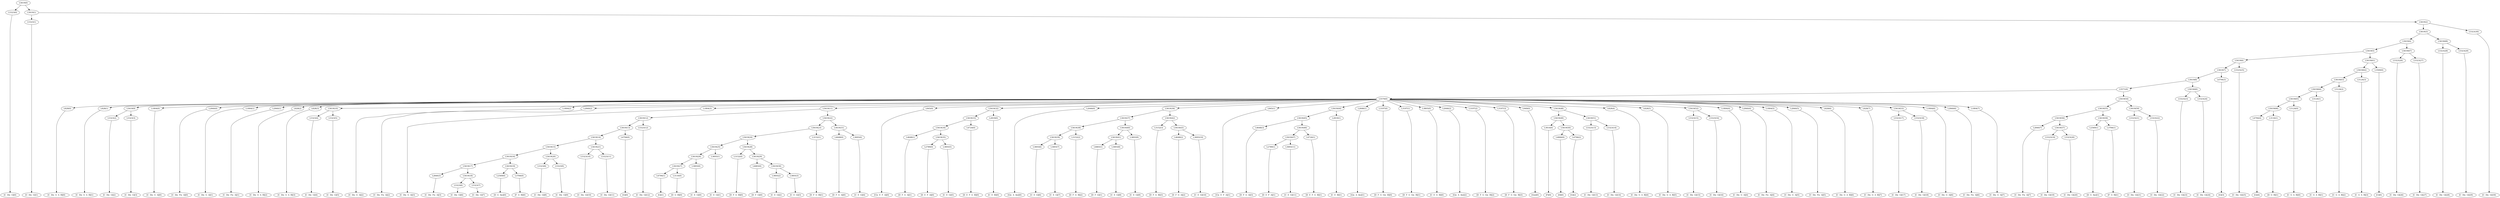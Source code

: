 digraph sample{
"L5323(0)"->"[C  Dis  G](0)"
"L5323(1)"->"[C  Dis  G](1)"
"L828(0)"->"[C  Dis  G  A  B](0)"
"L828(1)"->"[C  Dis  G  A  B](1)"
"L5323(2)"->"[C  Dis  G](2)"
"L5323(3)"->"[C  Dis  G](3)"
"L5619(9)"->"L5323(2)"
"L5619(9)"->"L5323(3)"
"L1804(0)"->"[C  Dis  G  A](0)"
"L2840(0)"->"[C  Dis  Fis  A](0)"
"L1804(1)"->"[C  Dis  G  A](1)"
"L2840(1)"->"[C  Dis  Fis  A](1)"
"L828(2)"->"[C  Dis  G  A  B](2)"
"L828(3)"->"[C  Dis  G  A  B](3)"
"L5323(4)"->"[C  Dis  G](4)"
"L5323(5)"->"[C  Dis  G](5)"
"L5619(10)"->"L5323(4)"
"L5619(10)"->"L5323(5)"
"L1804(2)"->"[C  Dis  G  A](2)"
"L2840(2)"->"[C  Dis  Fis  A](2)"
"L1804(3)"->"[C  Dis  G  A](3)"
"L2840(3)"->"[C  Dis  Fis  A](3)"
"L5323(6)"->"[C  Dis  G](6)"
"L5323(7)"->"[C  Dis  G](7)"
"L5619(18)"->"L5323(6)"
"L5619(18)"->"L5323(7)"
"L5619(17)"->"L2840(3)"
"L5619(17)"->"L5619(18)"
"L2569(0)"->"[D  G  Ais](0)"
"L3784(0)"->"[F  G  B](0)"
"L5619(19)"->"L2569(0)"
"L5619(19)"->"L3784(0)"
"L5619(16)"->"L5619(17)"
"L5619(16)"->"L5619(19)"
"L5323(8)"->"[C  Dis  G](8)"
"L5323(9)"->"[C  Dis  G](9)"
"L5619(20)"->"L5323(8)"
"L5619(20)"->"L5323(9)"
"L5619(15)"->"L5619(16)"
"L5619(15)"->"L5619(20)"
"L5323(10)"->"[C  Dis  G](10)"
"L5323(11)"->"[C  Dis  G](11)"
"L5619(21)"->"L5323(10)"
"L5619(21)"->"L5323(11)"
"L5619(14)"->"L5619(15)"
"L5619(14)"->"L5619(21)"
"L4794(0)"->"[G](0)"
"L5619(13)"->"L5619(14)"
"L5619(13)"->"L4794(0)"
"L5323(12)"->"[C  Dis  G](12)"
"L5619(12)"->"L5619(13)"
"L5619(12)"->"L5323(12)"
"L4794(1)"->"[G](1)"
"L3116(0)"->"[D  G  B](0)"
"L5619(27)"->"L4794(1)"
"L5619(27)"->"L3116(0)"
"L3693(0)"->"[C  E  G](0)"
"L5619(26)"->"L5619(27)"
"L5619(26)"->"L3693(0)"
"L3693(1)"->"[C  E  G](1)"
"L5619(25)"->"L5619(26)"
"L5619(25)"->"L3693(1)"
"L3152(0)"->"[D  F  G  B](0)"
"L4683(0)"->"[D  F  G](0)"
"L3693(2)"->"[C  E  G](2)"
"L3693(3)"->"[C  E  G](3)"
"L5619(30)"->"L3693(2)"
"L5619(30)"->"L3693(3)"
"L5619(29)"->"L4683(0)"
"L5619(29)"->"L5619(30)"
"L5619(28)"->"L3152(0)"
"L5619(28)"->"L5619(29)"
"L5619(24)"->"L5619(25)"
"L5619(24)"->"L5619(28)"
"L3152(1)"->"[D  F  G  B](1)"
"L5619(23)"->"L5619(24)"
"L5619(23)"->"L3152(1)"
"L4648(0)"->"[D  F  G  A](0)"
"L3693(4)"->"[C  E  G](4)"
"L5619(31)"->"L4648(0)"
"L5619(31)"->"L3693(4)"
"L5619(22)"->"L5619(23)"
"L5619(22)"->"L5619(31)"
"L5619(11)"->"L5619(12)"
"L5619(11)"->"L5619(22)"
"L845(0)"->"[Cis  E  F  A](0)"
"L4648(1)"->"[D  F  G  A](1)"
"L2789(0)"->"[D  E  F  A](0)"
"L3693(5)"->"[C  E  G](5)"
"L5619(35)"->"L2789(0)"
"L5619(35)"->"L3693(5)"
"L5619(34)"->"L4648(1)"
"L5619(34)"->"L5619(35)"
"L4724(0)"->"[D  E  F  G  B](0)"
"L5619(33)"->"L5619(34)"
"L5619(33)"->"L4724(0)"
"L2819(0)"->"[C  E  B](0)"
"L5619(32)"->"L5619(33)"
"L5619(32)"->"L2819(0)"
"L2646(0)"->"[Gis  A  Ais](0)"
"L3693(6)"->"[C  E  G](6)"
"L3693(7)"->"[C  E  G](7)"
"L5619(39)"->"L3693(6)"
"L5619(39)"->"L3693(7)"
"L3152(2)"->"[D  F  G  B](2)"
"L5619(38)"->"L5619(39)"
"L5619(38)"->"L3152(2)"
"L4683(1)"->"[D  F  G](1)"
"L3693(8)"->"[C  E  G](8)"
"L5619(41)"->"L4683(1)"
"L5619(41)"->"L3693(8)"
"L3693(9)"->"[C  E  G](9)"
"L5619(40)"->"L5619(41)"
"L5619(40)"->"L3693(9)"
"L5619(37)"->"L5619(38)"
"L5619(37)"->"L5619(40)"
"L3152(3)"->"[D  F  G  B](3)"
"L4648(2)"->"[D  F  G  A](2)"
"L3693(10)"->"[C  E  G](10)"
"L5619(43)"->"L4648(2)"
"L5619(43)"->"L3693(10)"
"L5619(42)"->"L3152(3)"
"L5619(42)"->"L5619(43)"
"L5619(36)"->"L5619(37)"
"L5619(36)"->"L5619(42)"
"L845(1)"->"[Cis  E  F  A](1)"
"L4648(3)"->"[D  F  G  A](3)"
"L2789(1)"->"[D  E  F  A](1)"
"L3693(11)"->"[C  E  G](11)"
"L5619(47)"->"L2789(1)"
"L5619(47)"->"L3693(11)"
"L4724(1)"->"[D  E  F  G  B](1)"
"L5619(46)"->"L5619(47)"
"L5619(46)"->"L4724(1)"
"L5619(45)"->"L4648(3)"
"L5619(45)"->"L5619(46)"
"L2819(1)"->"[C  E  B](1)"
"L5619(44)"->"L5619(45)"
"L5619(44)"->"L2819(1)"
"L2646(1)"->"[Gis  A  Ais](1)"
"L3197(0)"->"[D  F  G  Gis  B](0)"
"L3197(1)"->"[D  F  G  Gis  B](1)"
"L3805(0)"->"[C  E  G  B](0)"
"L2646(2)"->"[Gis  A  Ais](2)"
"L3197(2)"->"[D  F  G  Gis  B](2)"
"L3197(3)"->"[D  F  G  Gis  B](3)"
"L949(0)"->"[Gis](0)"
"L3014(0)"->"[F](0)"
"L4806(0)"->"[D](0)"
"L4794(2)"->"[G](2)"
"L5619(50)"->"L4806(0)"
"L5619(50)"->"L4794(2)"
"L5619(49)"->"L3014(0)"
"L5619(49)"->"L5619(50)"
"L5323(13)"->"[C  Dis  G](13)"
"L5323(14)"->"[C  Dis  G](14)"
"L5619(51)"->"L5323(13)"
"L5619(51)"->"L5323(14)"
"L5619(48)"->"L5619(49)"
"L5619(48)"->"L5619(51)"
"L828(4)"->"[C  Dis  G  A  B](4)"
"L828(5)"->"[C  Dis  G  A  B](5)"
"L5323(15)"->"[C  Dis  G](15)"
"L5323(16)"->"[C  Dis  G](16)"
"L5619(52)"->"L5323(15)"
"L5619(52)"->"L5323(16)"
"L1804(4)"->"[C  Dis  G  A](4)"
"L2840(4)"->"[C  Dis  Fis  A](4)"
"L1804(5)"->"[C  Dis  G  A](5)"
"L2840(5)"->"[C  Dis  Fis  A](5)"
"L828(6)"->"[C  Dis  G  A  B](6)"
"L828(7)"->"[C  Dis  G  A  B](7)"
"L5323(17)"->"[C  Dis  G](17)"
"L5323(18)"->"[C  Dis  G](18)"
"L5619(53)"->"L5323(17)"
"L5619(53)"->"L5323(18)"
"L1804(6)"->"[C  Dis  G  A](6)"
"L2840(6)"->"[C  Dis  Fis  A](6)"
"L1804(7)"->"[C  Dis  G  A](7)"
"L5570(0)"->"L828(0)"
"L5570(0)"->"L828(1)"
"L5570(0)"->"L5619(9)"
"L5570(0)"->"L1804(0)"
"L5570(0)"->"L2840(0)"
"L5570(0)"->"L1804(1)"
"L5570(0)"->"L2840(1)"
"L5570(0)"->"L828(2)"
"L5570(0)"->"L828(3)"
"L5570(0)"->"L5619(10)"
"L5570(0)"->"L1804(2)"
"L5570(0)"->"L2840(2)"
"L5570(0)"->"L1804(3)"
"L5570(0)"->"L5619(11)"
"L5570(0)"->"L845(0)"
"L5570(0)"->"L5619(32)"
"L5570(0)"->"L2646(0)"
"L5570(0)"->"L5619(36)"
"L5570(0)"->"L845(1)"
"L5570(0)"->"L5619(44)"
"L5570(0)"->"L2646(1)"
"L5570(0)"->"L3197(0)"
"L5570(0)"->"L3197(1)"
"L5570(0)"->"L3805(0)"
"L5570(0)"->"L2646(2)"
"L5570(0)"->"L3197(2)"
"L5570(0)"->"L3197(3)"
"L5570(0)"->"L949(0)"
"L5570(0)"->"L5619(48)"
"L5570(0)"->"L828(4)"
"L5570(0)"->"L828(5)"
"L5570(0)"->"L5619(52)"
"L5570(0)"->"L1804(4)"
"L5570(0)"->"L2840(4)"
"L5570(0)"->"L1804(5)"
"L5570(0)"->"L2840(5)"
"L5570(0)"->"L828(6)"
"L5570(0)"->"L828(7)"
"L5570(0)"->"L5619(53)"
"L5570(0)"->"L1804(6)"
"L5570(0)"->"L2840(6)"
"L5570(0)"->"L1804(7)"
"L2840(7)"->"[C  Dis  Fis  A](7)"
"L5323(19)"->"[C  Dis  G](19)"
"L5323(20)"->"[C  Dis  G](20)"
"L5619(57)"->"L5323(19)"
"L5619(57)"->"L5323(20)"
"L5619(56)"->"L2840(7)"
"L5619(56)"->"L5619(57)"
"L2569(1)"->"[D  G  Ais](1)"
"L3784(1)"->"[F  G  B](1)"
"L5619(58)"->"L2569(1)"
"L5619(58)"->"L3784(1)"
"L5619(55)"->"L5619(56)"
"L5619(55)"->"L5619(58)"
"L5323(21)"->"[C  Dis  G](21)"
"L5323(22)"->"[C  Dis  G](22)"
"L5619(59)"->"L5323(21)"
"L5619(59)"->"L5323(22)"
"L5619(54)"->"L5619(55)"
"L5619(54)"->"L5619(59)"
"L5571(0)"->"L5570(0)"
"L5571(0)"->"L5619(54)"
"L5323(23)"->"[C  Dis  G](23)"
"L5323(24)"->"[C  Dis  G](24)"
"L5619(60)"->"L5323(23)"
"L5619(60)"->"L5323(24)"
"L5619(8)"->"L5571(0)"
"L5619(8)"->"L5619(60)"
"L4794(3)"->"[G](3)"
"L5619(7)"->"L5619(8)"
"L5619(7)"->"L4794(3)"
"L5323(25)"->"[C  Dis  G](25)"
"L5619(6)"->"L5619(7)"
"L5619(6)"->"L5323(25)"
"L4794(4)"->"[G](4)"
"L3116(1)"->"[D  G  B](1)"
"L5619(66)"->"L4794(4)"
"L5619(66)"->"L3116(1)"
"L5124(0)"->"[C  G  A  B](0)"
"L5619(65)"->"L5619(66)"
"L5619(65)"->"L5124(0)"
"L5124(1)"->"[C  G  A  B](1)"
"L5619(64)"->"L5619(65)"
"L5619(64)"->"L5124(1)"
"L5124(2)"->"[C  G  A  B](2)"
"L5619(63)"->"L5619(64)"
"L5619(63)"->"L5124(2)"
"L5124(3)"->"[C  G  A  B](3)"
"L5619(62)"->"L5619(63)"
"L5619(62)"->"L5124(3)"
"L3500(0)"->"[C](0)"
"L5619(61)"->"L5619(62)"
"L5619(61)"->"L3500(0)"
"L5619(5)"->"L5619(6)"
"L5619(5)"->"L5619(61)"
"L5323(26)"->"[C  Dis  G](26)"
"L5323(27)"->"[C  Dis  G](27)"
"L5619(67)"->"L5323(26)"
"L5619(67)"->"L5323(27)"
"L5619(4)"->"L5619(5)"
"L5619(4)"->"L5619(67)"
"L5323(28)"->"[C  Dis  G](28)"
"L5323(29)"->"[C  Dis  G](29)"
"L5619(68)"->"L5323(28)"
"L5619(68)"->"L5323(29)"
"L5619(3)"->"L5619(4)"
"L5619(3)"->"L5619(68)"
"L5323(30)"->"[C  Dis  G](30)"
"L5619(2)"->"L5619(3)"
"L5619(2)"->"L5323(30)"
"L5619(1)"->"L5323(1)"
"L5619(1)"->"L5619(2)"
"L5619(0)"->"L5323(0)"
"L5619(0)"->"L5619(1)"
{rank = min; "L5619(0)"}
{rank = same; "L5323(0)"; "L5619(1)";}
{rank = same; "L5323(1)"; "L5619(2)";}
{rank = same; "L5619(3)"; "L5323(30)";}
{rank = same; "L5619(4)"; "L5619(68)";}
{rank = same; "L5619(5)"; "L5619(67)"; "L5323(28)"; "L5323(29)";}
{rank = same; "L5619(6)"; "L5619(61)"; "L5323(26)"; "L5323(27)";}
{rank = same; "L5619(7)"; "L5323(25)"; "L5619(62)"; "L3500(0)";}
{rank = same; "L5619(8)"; "L4794(3)"; "L5619(63)"; "L5124(3)";}
{rank = same; "L5571(0)"; "L5619(60)"; "L5619(64)"; "L5124(2)";}
{rank = same; "L5570(0)"; "L5619(54)"; "L5323(23)"; "L5323(24)"; "L5619(65)"; "L5124(1)";}
{rank = same; "L828(0)"; "L828(1)"; "L5619(9)"; "L1804(0)"; "L2840(0)"; "L1804(1)"; "L2840(1)"; "L828(2)"; "L828(3)"; "L5619(10)"; "L1804(2)"; "L2840(2)"; "L1804(3)"; "L5619(11)"; "L845(0)"; "L5619(32)"; "L2646(0)"; "L5619(36)"; "L845(1)"; "L5619(44)"; "L2646(1)"; "L3197(0)"; "L3197(1)"; "L3805(0)"; "L2646(2)"; "L3197(2)"; "L3197(3)"; "L949(0)"; "L5619(48)"; "L828(4)"; "L828(5)"; "L5619(52)"; "L1804(4)"; "L2840(4)"; "L1804(5)"; "L2840(5)"; "L828(6)"; "L828(7)"; "L5619(53)"; "L1804(6)"; "L2840(6)"; "L1804(7)"; "L5619(55)"; "L5619(59)"; "L5619(66)"; "L5124(0)";}
{rank = same; "L5323(2)"; "L5323(3)"; "L5323(4)"; "L5323(5)"; "L5619(12)"; "L5619(22)"; "L5619(33)"; "L2819(0)"; "L5619(37)"; "L5619(42)"; "L5619(45)"; "L2819(1)"; "L5619(49)"; "L5619(51)"; "L5323(15)"; "L5323(16)"; "L5323(17)"; "L5323(18)"; "L5619(56)"; "L5619(58)"; "L5323(21)"; "L5323(22)"; "L4794(4)"; "L3116(1)";}
{rank = same; "L5619(13)"; "L5323(12)"; "L5619(23)"; "L5619(31)"; "L5619(34)"; "L4724(0)"; "L5619(38)"; "L5619(40)"; "L3152(3)"; "L5619(43)"; "L4648(3)"; "L5619(46)"; "L3014(0)"; "L5619(50)"; "L5323(13)"; "L5323(14)"; "L2840(7)"; "L5619(57)"; "L2569(1)"; "L3784(1)";}
{rank = same; "L5619(14)"; "L4794(0)"; "L5619(24)"; "L3152(1)"; "L4648(0)"; "L3693(4)"; "L4648(1)"; "L5619(35)"; "L5619(39)"; "L3152(2)"; "L5619(41)"; "L3693(9)"; "L4648(2)"; "L3693(10)"; "L5619(47)"; "L4724(1)"; "L4806(0)"; "L4794(2)"; "L5323(19)"; "L5323(20)";}
{rank = same; "L5619(15)"; "L5619(21)"; "L5619(25)"; "L5619(28)"; "L2789(0)"; "L3693(5)"; "L3693(6)"; "L3693(7)"; "L4683(1)"; "L3693(8)"; "L2789(1)"; "L3693(11)";}
{rank = same; "L5619(16)"; "L5619(20)"; "L5323(10)"; "L5323(11)"; "L5619(26)"; "L3693(1)"; "L3152(0)"; "L5619(29)";}
{rank = same; "L5619(17)"; "L5619(19)"; "L5323(8)"; "L5323(9)"; "L5619(27)"; "L3693(0)"; "L4683(0)"; "L5619(30)";}
{rank = same; "L2840(3)"; "L5619(18)"; "L2569(0)"; "L3784(0)"; "L4794(1)"; "L3116(0)"; "L3693(2)"; "L3693(3)";}
{rank = same; "L5323(6)"; "L5323(7)";}
{rank = max; "[C  Dis  Fis  A](0)"; "[C  Dis  Fis  A](1)"; "[C  Dis  Fis  A](2)"; "[C  Dis  Fis  A](3)"; "[C  Dis  Fis  A](4)"; "[C  Dis  Fis  A](5)"; "[C  Dis  Fis  A](6)"; "[C  Dis  Fis  A](7)"; "[C  Dis  G  A  B](0)"; "[C  Dis  G  A  B](1)"; "[C  Dis  G  A  B](2)"; "[C  Dis  G  A  B](3)"; "[C  Dis  G  A  B](4)"; "[C  Dis  G  A  B](5)"; "[C  Dis  G  A  B](6)"; "[C  Dis  G  A  B](7)"; "[C  Dis  G  A](0)"; "[C  Dis  G  A](1)"; "[C  Dis  G  A](2)"; "[C  Dis  G  A](3)"; "[C  Dis  G  A](4)"; "[C  Dis  G  A](5)"; "[C  Dis  G  A](6)"; "[C  Dis  G  A](7)"; "[C  Dis  G](0)"; "[C  Dis  G](1)"; "[C  Dis  G](10)"; "[C  Dis  G](11)"; "[C  Dis  G](12)"; "[C  Dis  G](13)"; "[C  Dis  G](14)"; "[C  Dis  G](15)"; "[C  Dis  G](16)"; "[C  Dis  G](17)"; "[C  Dis  G](18)"; "[C  Dis  G](19)"; "[C  Dis  G](2)"; "[C  Dis  G](20)"; "[C  Dis  G](21)"; "[C  Dis  G](22)"; "[C  Dis  G](23)"; "[C  Dis  G](24)"; "[C  Dis  G](25)"; "[C  Dis  G](26)"; "[C  Dis  G](27)"; "[C  Dis  G](28)"; "[C  Dis  G](29)"; "[C  Dis  G](3)"; "[C  Dis  G](30)"; "[C  Dis  G](4)"; "[C  Dis  G](5)"; "[C  Dis  G](6)"; "[C  Dis  G](7)"; "[C  Dis  G](8)"; "[C  Dis  G](9)"; "[C  E  B](0)"; "[C  E  B](1)"; "[C  E  G  B](0)"; "[C  E  G](0)"; "[C  E  G](1)"; "[C  E  G](10)"; "[C  E  G](11)"; "[C  E  G](2)"; "[C  E  G](3)"; "[C  E  G](4)"; "[C  E  G](5)"; "[C  E  G](6)"; "[C  E  G](7)"; "[C  E  G](8)"; "[C  E  G](9)"; "[C  G  A  B](0)"; "[C  G  A  B](1)"; "[C  G  A  B](2)"; "[C  G  A  B](3)"; "[C](0)"; "[Cis  E  F  A](0)"; "[Cis  E  F  A](1)"; "[D  E  F  A](0)"; "[D  E  F  A](1)"; "[D  E  F  G  B](0)"; "[D  E  F  G  B](1)"; "[D  F  G  A](0)"; "[D  F  G  A](1)"; "[D  F  G  A](2)"; "[D  F  G  A](3)"; "[D  F  G  B](0)"; "[D  F  G  B](1)"; "[D  F  G  B](2)"; "[D  F  G  B](3)"; "[D  F  G  Gis  B](0)"; "[D  F  G  Gis  B](1)"; "[D  F  G  Gis  B](2)"; "[D  F  G  Gis  B](3)"; "[D  F  G](0)"; "[D  F  G](1)"; "[D  G  Ais](0)"; "[D  G  Ais](1)"; "[D  G  B](0)"; "[D  G  B](1)"; "[D](0)"; "[F  G  B](0)"; "[F  G  B](1)"; "[F](0)"; "[G](0)"; "[G](1)"; "[G](2)"; "[G](3)"; "[G](4)"; "[Gis  A  Ais](0)"; "[Gis  A  Ais](1)"; "[Gis  A  Ais](2)"; "[Gis](0)";}
}